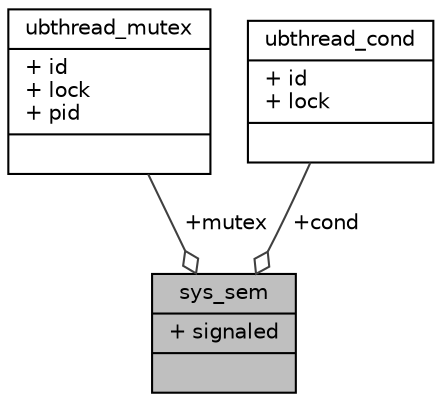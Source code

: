 digraph "sys_sem"
{
 // LATEX_PDF_SIZE
  edge [fontname="Helvetica",fontsize="10",labelfontname="Helvetica",labelfontsize="10"];
  node [fontname="Helvetica",fontsize="10",shape=record];
  Node1 [label="{sys_sem\n|+ signaled\l|}",height=0.2,width=0.4,color="black", fillcolor="grey75", style="filled", fontcolor="black",tooltip=" "];
  Node2 -> Node1 [color="grey25",fontsize="10",style="solid",label=" +mutex" ,arrowhead="odiamond",fontname="Helvetica"];
  Node2 [label="{ubthread_mutex\n|+ id\l+ lock\l+ pid\l|}",height=0.2,width=0.4,color="black", fillcolor="white", style="filled",URL="$structubthread__mutex.html",tooltip=" "];
  Node3 -> Node1 [color="grey25",fontsize="10",style="solid",label=" +cond" ,arrowhead="odiamond",fontname="Helvetica"];
  Node3 [label="{ubthread_cond\n|+ id\l+ lock\l|}",height=0.2,width=0.4,color="black", fillcolor="white", style="filled",URL="$structubthread__cond.html",tooltip=" "];
}
